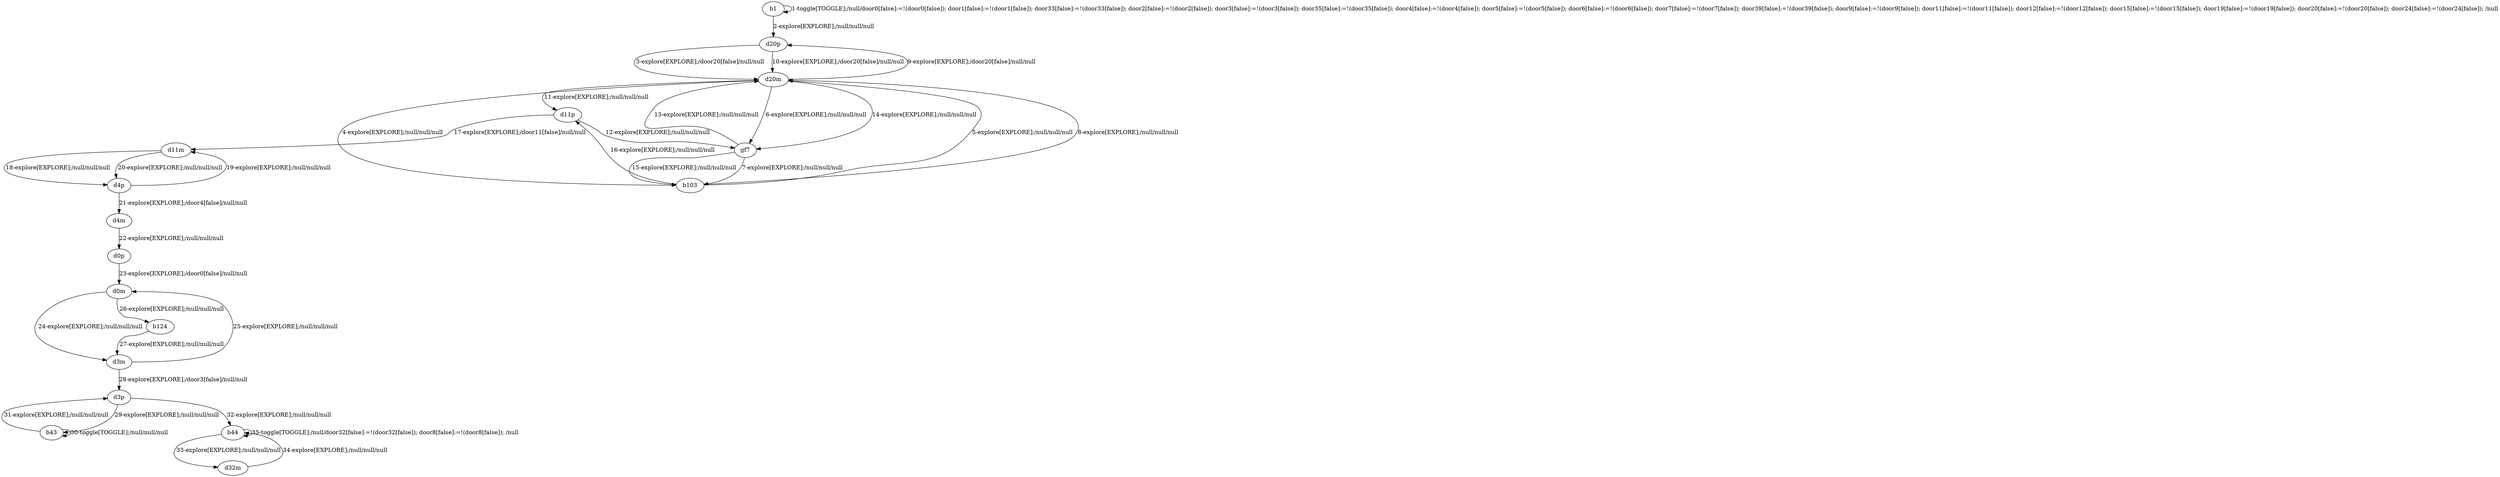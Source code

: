 # Total number of goals covered by this test: 1
# d32m --> b44

digraph g {
"b1" -> "b1" [label = "1-toggle[TOGGLE];/null/door0[false]:=!(door0[false]); door1[false]:=!(door1[false]); door33[false]:=!(door33[false]); door2[false]:=!(door2[false]); door3[false]:=!(door3[false]); door35[false]:=!(door35[false]); door4[false]:=!(door4[false]); door5[false]:=!(door5[false]); door6[false]:=!(door6[false]); door7[false]:=!(door7[false]); door39[false]:=!(door39[false]); door9[false]:=!(door9[false]); door11[false]:=!(door11[false]); door12[false]:=!(door12[false]); door15[false]:=!(door15[false]); door19[false]:=!(door19[false]); door20[false]:=!(door20[false]); door24[false]:=!(door24[false]); /null"];
"b1" -> "d20p" [label = "2-explore[EXPLORE];/null/null/null"];
"d20p" -> "d20m" [label = "3-explore[EXPLORE];/door20[false]/null/null"];
"d20m" -> "b103" [label = "4-explore[EXPLORE];/null/null/null"];
"b103" -> "d20m" [label = "5-explore[EXPLORE];/null/null/null"];
"d20m" -> "gf7" [label = "6-explore[EXPLORE];/null/null/null"];
"gf7" -> "b103" [label = "7-explore[EXPLORE];/null/null/null"];
"b103" -> "d20m" [label = "8-explore[EXPLORE];/null/null/null"];
"d20m" -> "d20p" [label = "9-explore[EXPLORE];/door20[false]/null/null"];
"d20p" -> "d20m" [label = "10-explore[EXPLORE];/door20[false]/null/null"];
"d20m" -> "d11p" [label = "11-explore[EXPLORE];/null/null/null"];
"d11p" -> "gf7" [label = "12-explore[EXPLORE];/null/null/null"];
"gf7" -> "d20m" [label = "13-explore[EXPLORE];/null/null/null"];
"d20m" -> "gf7" [label = "14-explore[EXPLORE];/null/null/null"];
"gf7" -> "b103" [label = "15-explore[EXPLORE];/null/null/null"];
"b103" -> "d11p" [label = "16-explore[EXPLORE];/null/null/null"];
"d11p" -> "d11m" [label = "17-explore[EXPLORE];/door11[false]/null/null"];
"d11m" -> "d4p" [label = "18-explore[EXPLORE];/null/null/null"];
"d4p" -> "d11m" [label = "19-explore[EXPLORE];/null/null/null"];
"d11m" -> "d4p" [label = "20-explore[EXPLORE];/null/null/null"];
"d4p" -> "d4m" [label = "21-explore[EXPLORE];/door4[false]/null/null"];
"d4m" -> "d0p" [label = "22-explore[EXPLORE];/null/null/null"];
"d0p" -> "d0m" [label = "23-explore[EXPLORE];/door0[false]/null/null"];
"d0m" -> "d3m" [label = "24-explore[EXPLORE];/null/null/null"];
"d3m" -> "d0m" [label = "25-explore[EXPLORE];/null/null/null"];
"d0m" -> "b124" [label = "26-explore[EXPLORE];/null/null/null"];
"b124" -> "d3m" [label = "27-explore[EXPLORE];/null/null/null"];
"d3m" -> "d3p" [label = "28-explore[EXPLORE];/door3[false]/null/null"];
"d3p" -> "b43" [label = "29-explore[EXPLORE];/null/null/null"];
"b43" -> "b43" [label = "30-toggle[TOGGLE];/null/null/null"];
"b43" -> "d3p" [label = "31-explore[EXPLORE];/null/null/null"];
"d3p" -> "b44" [label = "32-explore[EXPLORE];/null/null/null"];
"b44" -> "d32m" [label = "33-explore[EXPLORE];/null/null/null"];
"d32m" -> "b44" [label = "34-explore[EXPLORE];/null/null/null"];
"b44" -> "b44" [label = "35-toggle[TOGGLE];/null/door32[false]:=!(door32[false]); door8[false]:=!(door8[false]); /null"];
}